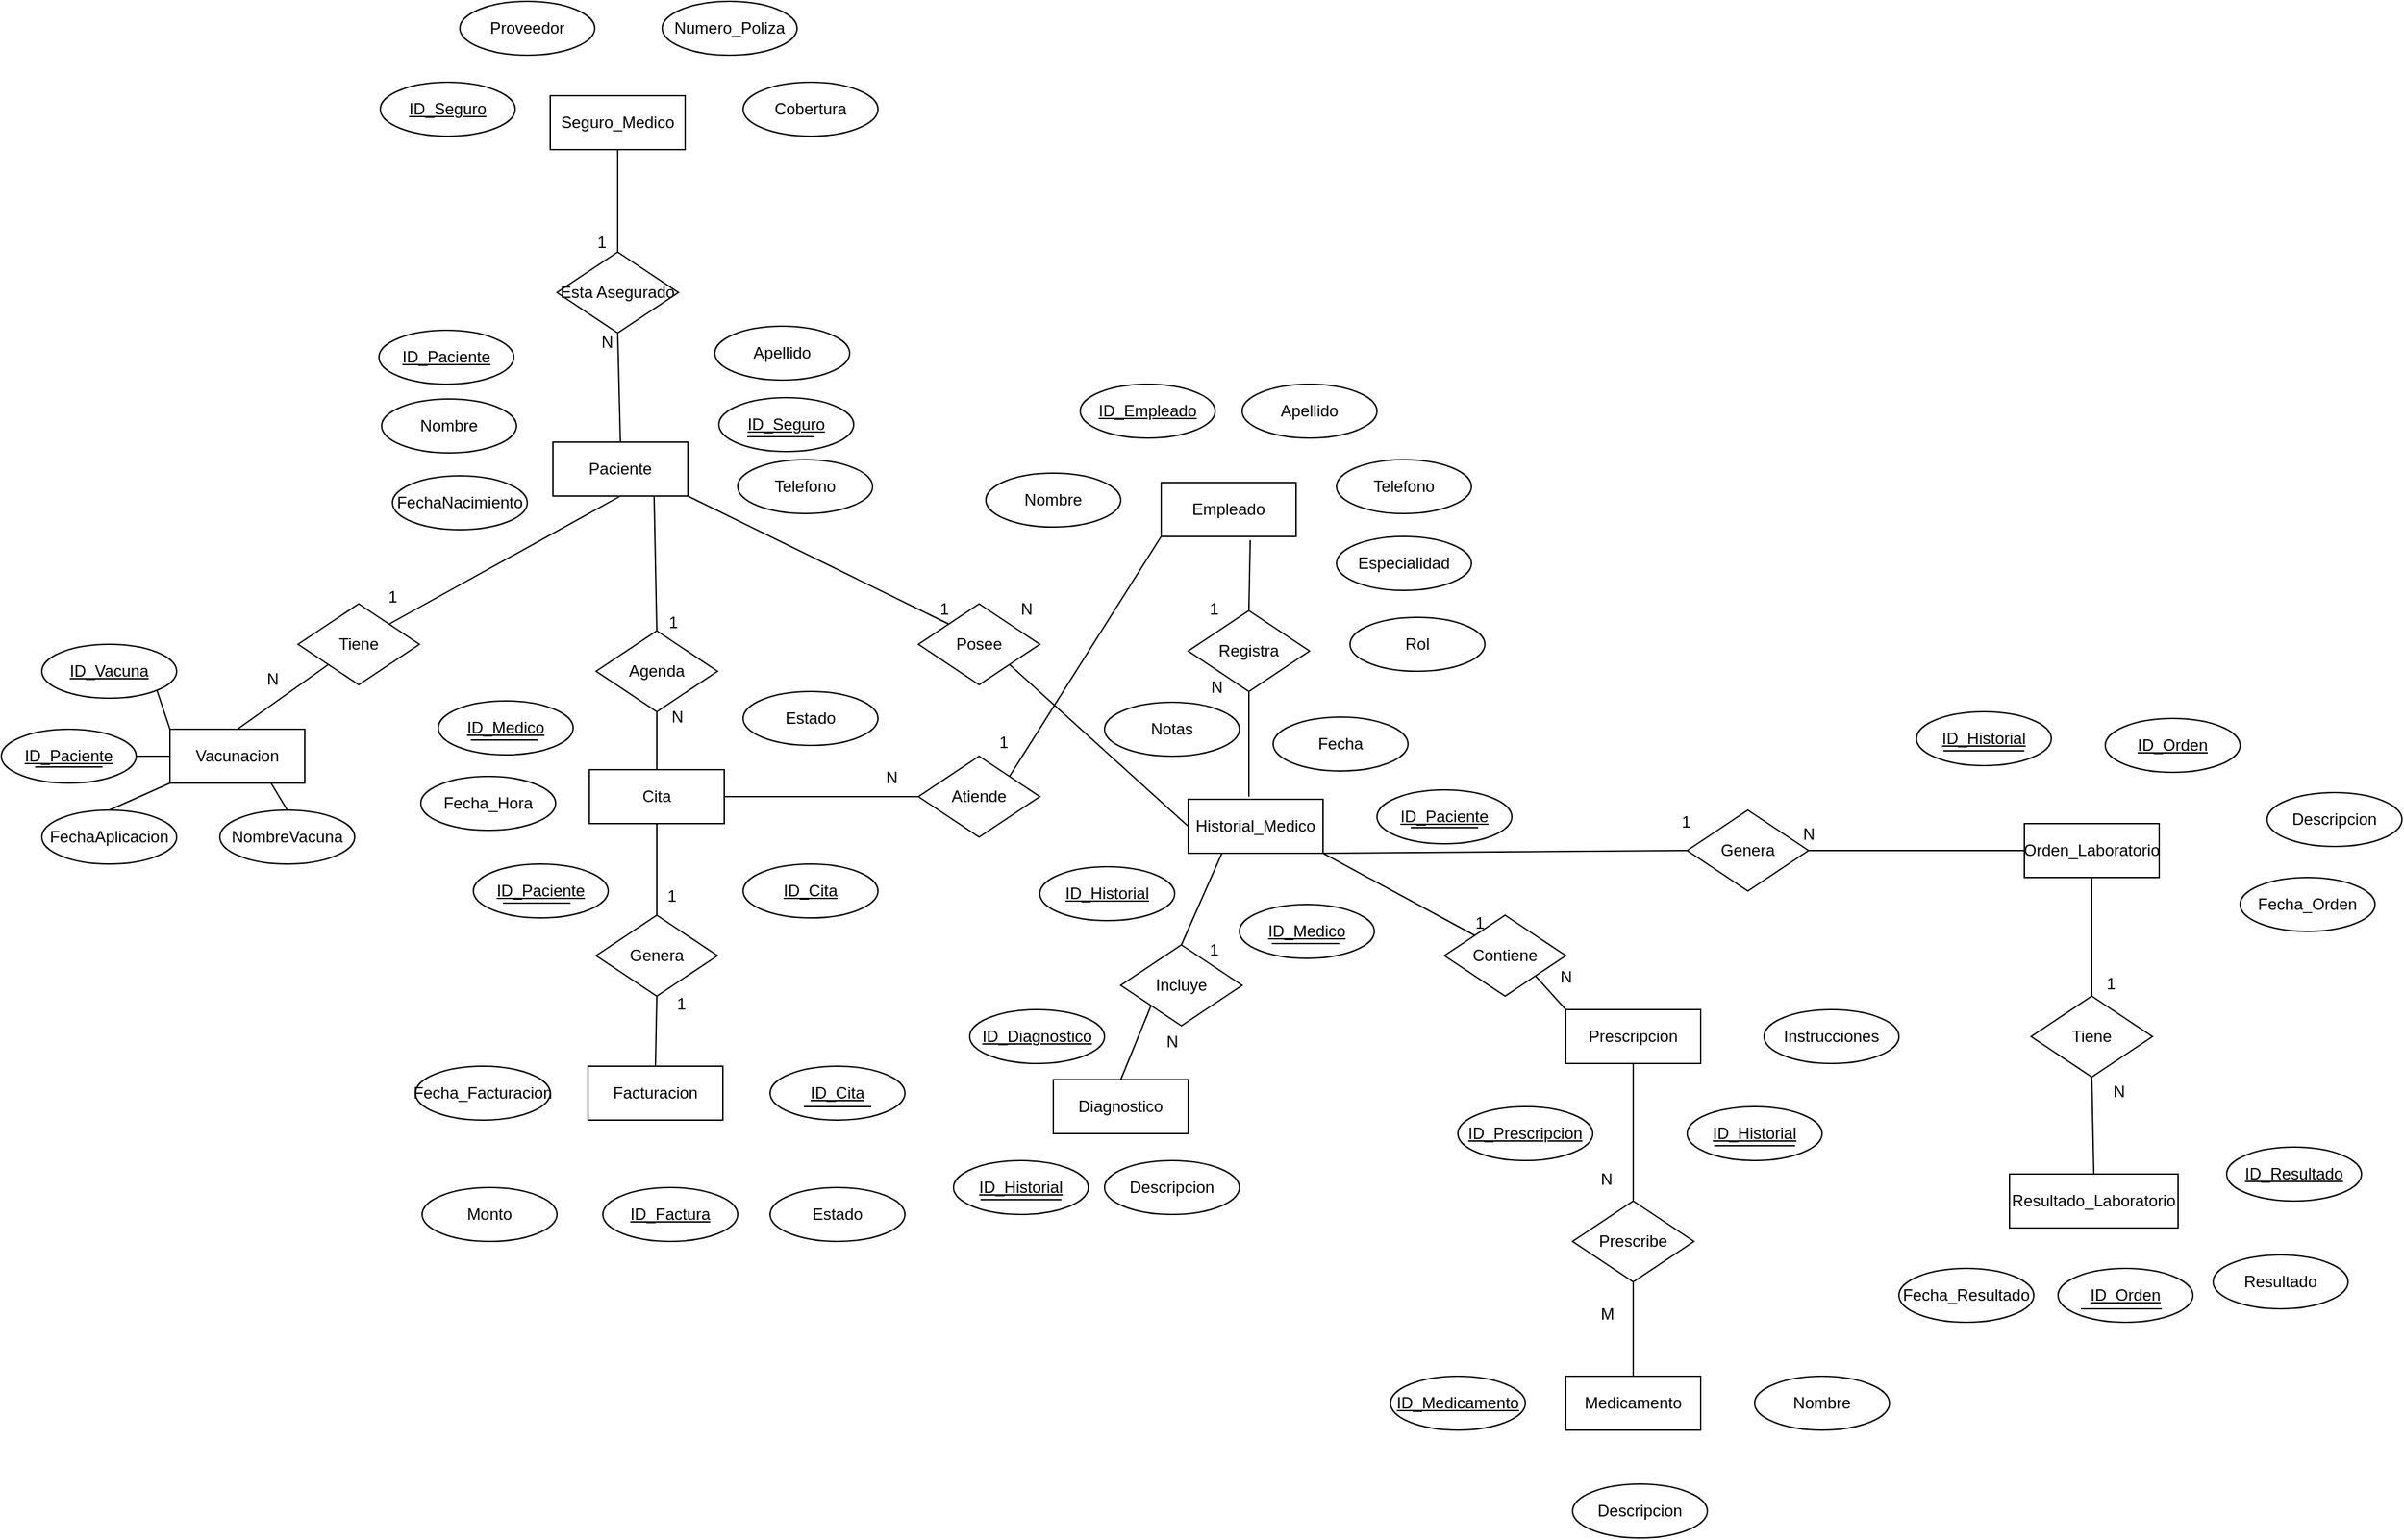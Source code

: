 <mxfile version="26.0.16">
  <diagram name="Page-1" id="Qb8e3pl5RaUtBhnUwZ13">
    <mxGraphModel dx="1725" dy="1564" grid="1" gridSize="10" guides="1" tooltips="1" connect="1" arrows="1" fold="1" page="1" pageScale="1" pageWidth="850" pageHeight="1100" math="0" shadow="0">
      <root>
        <mxCell id="0" />
        <mxCell id="1" parent="0" />
        <mxCell id="stkBc33TZ4ZUdulqgKSo-1" value="Paciente" style="whiteSpace=wrap;html=1;align=center;" vertex="1" parent="1">
          <mxGeometry x="119" y="-263" width="100" height="40" as="geometry" />
        </mxCell>
        <mxCell id="stkBc33TZ4ZUdulqgKSo-2" value="ID_Paciente" style="ellipse;whiteSpace=wrap;html=1;align=center;fontStyle=4;" vertex="1" parent="1">
          <mxGeometry x="-10" y="-346" width="100" height="40" as="geometry" />
        </mxCell>
        <mxCell id="stkBc33TZ4ZUdulqgKSo-3" value="Nombre" style="ellipse;whiteSpace=wrap;html=1;align=center;" vertex="1" parent="1">
          <mxGeometry x="-8" y="-295" width="100" height="40" as="geometry" />
        </mxCell>
        <mxCell id="stkBc33TZ4ZUdulqgKSo-4" value="Apellido" style="ellipse;whiteSpace=wrap;html=1;align=center;" vertex="1" parent="1">
          <mxGeometry x="239" y="-349" width="100" height="40" as="geometry" />
        </mxCell>
        <mxCell id="stkBc33TZ4ZUdulqgKSo-5" value="FechaNacimiento" style="ellipse;whiteSpace=wrap;html=1;align=center;" vertex="1" parent="1">
          <mxGeometry y="-238" width="100" height="40" as="geometry" />
        </mxCell>
        <mxCell id="stkBc33TZ4ZUdulqgKSo-8" value="Telefono" style="ellipse;whiteSpace=wrap;html=1;align=center;" vertex="1" parent="1">
          <mxGeometry x="256" y="-250" width="100" height="40" as="geometry" />
        </mxCell>
        <mxCell id="stkBc33TZ4ZUdulqgKSo-11" value="ID_Seguro" style="ellipse;whiteSpace=wrap;html=1;align=center;fontStyle=4;" vertex="1" parent="1">
          <mxGeometry x="242" y="-296" width="100" height="40" as="geometry" />
        </mxCell>
        <mxCell id="stkBc33TZ4ZUdulqgKSo-14" value="" style="endArrow=none;html=1;rounded=0;" edge="1" parent="1">
          <mxGeometry relative="1" as="geometry">
            <mxPoint x="263" y="-267" as="sourcePoint" />
            <mxPoint x="313" y="-267" as="targetPoint" />
          </mxGeometry>
        </mxCell>
        <mxCell id="stkBc33TZ4ZUdulqgKSo-15" value="Vacunacion" style="whiteSpace=wrap;html=1;align=center;" vertex="1" parent="1">
          <mxGeometry x="-165" y="-50" width="100" height="40" as="geometry" />
        </mxCell>
        <mxCell id="stkBc33TZ4ZUdulqgKSo-16" value="ID_Paciente" style="ellipse;whiteSpace=wrap;html=1;align=center;fontStyle=4;" vertex="1" parent="1">
          <mxGeometry x="-290" y="-50" width="100" height="40" as="geometry" />
        </mxCell>
        <mxCell id="stkBc33TZ4ZUdulqgKSo-17" value="ID_Vacuna" style="ellipse;whiteSpace=wrap;html=1;align=center;fontStyle=4;" vertex="1" parent="1">
          <mxGeometry x="-260" y="-113" width="100" height="40" as="geometry" />
        </mxCell>
        <mxCell id="stkBc33TZ4ZUdulqgKSo-19" value="NombreVacuna" style="ellipse;whiteSpace=wrap;html=1;align=center;" vertex="1" parent="1">
          <mxGeometry x="-128" y="10" width="100" height="40" as="geometry" />
        </mxCell>
        <mxCell id="stkBc33TZ4ZUdulqgKSo-20" value="FechaAplicacion" style="ellipse;whiteSpace=wrap;html=1;align=center;" vertex="1" parent="1">
          <mxGeometry x="-260" y="10" width="100" height="40" as="geometry" />
        </mxCell>
        <mxCell id="stkBc33TZ4ZUdulqgKSo-21" value="Tiene" style="shape=rhombus;perimeter=rhombusPerimeter;whiteSpace=wrap;html=1;align=center;" vertex="1" parent="1">
          <mxGeometry x="-70" y="-143" width="90" height="60" as="geometry" />
        </mxCell>
        <mxCell id="stkBc33TZ4ZUdulqgKSo-22" value="" style="endArrow=none;html=1;rounded=0;exitX=0;exitY=1;exitDx=0;exitDy=0;entryX=0.5;entryY=0;entryDx=0;entryDy=0;" edge="1" parent="1" source="stkBc33TZ4ZUdulqgKSo-21" target="stkBc33TZ4ZUdulqgKSo-15">
          <mxGeometry relative="1" as="geometry">
            <mxPoint x="-78.41" y="-80.98" as="sourcePoint" />
            <mxPoint x="180" y="-100" as="targetPoint" />
          </mxGeometry>
        </mxCell>
        <mxCell id="stkBc33TZ4ZUdulqgKSo-23" value="" style="endArrow=none;html=1;rounded=0;exitX=1;exitY=0;exitDx=0;exitDy=0;entryX=0.5;entryY=1;entryDx=0;entryDy=0;" edge="1" parent="1" source="stkBc33TZ4ZUdulqgKSo-21" target="stkBc33TZ4ZUdulqgKSo-1">
          <mxGeometry relative="1" as="geometry">
            <mxPoint x="-37" y="-88" as="sourcePoint" />
            <mxPoint x="-65" y="-50" as="targetPoint" />
          </mxGeometry>
        </mxCell>
        <mxCell id="stkBc33TZ4ZUdulqgKSo-24" value="1" style="text;strokeColor=none;fillColor=none;spacingLeft=4;spacingRight=4;overflow=hidden;rotatable=0;points=[[0,0.5],[1,0.5]];portConstraint=eastwest;fontSize=12;whiteSpace=wrap;html=1;" vertex="1" parent="1">
          <mxGeometry x="-9" y="-162" width="40" height="30" as="geometry" />
        </mxCell>
        <mxCell id="stkBc33TZ4ZUdulqgKSo-25" value="N" style="text;strokeColor=none;fillColor=none;spacingLeft=4;spacingRight=4;overflow=hidden;rotatable=0;points=[[0,0.5],[1,0.5]];portConstraint=eastwest;fontSize=12;whiteSpace=wrap;html=1;" vertex="1" parent="1">
          <mxGeometry x="149" y="-351" width="40" height="30" as="geometry" />
        </mxCell>
        <mxCell id="stkBc33TZ4ZUdulqgKSo-27" value="Seguro_Medico" style="whiteSpace=wrap;html=1;align=center;" vertex="1" parent="1">
          <mxGeometry x="117" y="-520" width="100" height="40" as="geometry" />
        </mxCell>
        <mxCell id="stkBc33TZ4ZUdulqgKSo-28" value="ID_Seguro" style="ellipse;whiteSpace=wrap;html=1;align=center;fontStyle=4;" vertex="1" parent="1">
          <mxGeometry x="-9" y="-530" width="100" height="40" as="geometry" />
        </mxCell>
        <mxCell id="stkBc33TZ4ZUdulqgKSo-30" value="Proveedor" style="ellipse;whiteSpace=wrap;html=1;align=center;" vertex="1" parent="1">
          <mxGeometry x="50" y="-590" width="100" height="40" as="geometry" />
        </mxCell>
        <mxCell id="stkBc33TZ4ZUdulqgKSo-31" value="Numero_Poliza" style="ellipse;whiteSpace=wrap;html=1;align=center;" vertex="1" parent="1">
          <mxGeometry x="200" y="-590" width="100" height="40" as="geometry" />
        </mxCell>
        <mxCell id="stkBc33TZ4ZUdulqgKSo-33" value="Cobertura" style="ellipse;whiteSpace=wrap;html=1;align=center;" vertex="1" parent="1">
          <mxGeometry x="260" y="-530" width="100" height="40" as="geometry" />
        </mxCell>
        <mxCell id="stkBc33TZ4ZUdulqgKSo-34" value="Esta Asegurado" style="shape=rhombus;perimeter=rhombusPerimeter;whiteSpace=wrap;html=1;align=center;" vertex="1" parent="1">
          <mxGeometry x="122" y="-404" width="90" height="60" as="geometry" />
        </mxCell>
        <mxCell id="stkBc33TZ4ZUdulqgKSo-35" value="" style="endArrow=none;html=1;rounded=0;exitX=0.5;exitY=1;exitDx=0;exitDy=0;entryX=0.5;entryY=0;entryDx=0;entryDy=0;" edge="1" parent="1" source="stkBc33TZ4ZUdulqgKSo-34" target="stkBc33TZ4ZUdulqgKSo-1">
          <mxGeometry relative="1" as="geometry">
            <mxPoint x="8" y="-118" as="sourcePoint" />
            <mxPoint x="179" y="-213" as="targetPoint" />
          </mxGeometry>
        </mxCell>
        <mxCell id="stkBc33TZ4ZUdulqgKSo-36" value="" style="endArrow=none;html=1;rounded=0;exitX=0.5;exitY=0;exitDx=0;exitDy=0;entryX=0.5;entryY=1;entryDx=0;entryDy=0;" edge="1" parent="1" source="stkBc33TZ4ZUdulqgKSo-34" target="stkBc33TZ4ZUdulqgKSo-27">
          <mxGeometry relative="1" as="geometry">
            <mxPoint x="177" y="-334" as="sourcePoint" />
            <mxPoint x="179" y="-253" as="targetPoint" />
          </mxGeometry>
        </mxCell>
        <mxCell id="stkBc33TZ4ZUdulqgKSo-37" value="N" style="text;strokeColor=none;fillColor=none;spacingLeft=4;spacingRight=4;overflow=hidden;rotatable=0;points=[[0,0.5],[1,0.5]];portConstraint=eastwest;fontSize=12;whiteSpace=wrap;html=1;" vertex="1" parent="1">
          <mxGeometry x="-99" y="-101" width="40" height="30" as="geometry" />
        </mxCell>
        <mxCell id="stkBc33TZ4ZUdulqgKSo-38" value="1" style="text;strokeColor=none;fillColor=none;spacingLeft=4;spacingRight=4;overflow=hidden;rotatable=0;points=[[0,0.5],[1,0.5]];portConstraint=eastwest;fontSize=12;whiteSpace=wrap;html=1;" vertex="1" parent="1">
          <mxGeometry x="146" y="-425" width="40" height="30" as="geometry" />
        </mxCell>
        <mxCell id="stkBc33TZ4ZUdulqgKSo-39" value="Cita" style="whiteSpace=wrap;html=1;align=center;" vertex="1" parent="1">
          <mxGeometry x="146" y="-20" width="100" height="40" as="geometry" />
        </mxCell>
        <mxCell id="stkBc33TZ4ZUdulqgKSo-40" value="ID_Paciente" style="ellipse;whiteSpace=wrap;html=1;align=center;fontStyle=4;" vertex="1" parent="1">
          <mxGeometry x="60" y="50" width="100" height="40" as="geometry" />
        </mxCell>
        <mxCell id="stkBc33TZ4ZUdulqgKSo-41" value="ID_Cita" style="ellipse;whiteSpace=wrap;html=1;align=center;fontStyle=4;" vertex="1" parent="1">
          <mxGeometry x="280" y="200" width="100" height="40" as="geometry" />
        </mxCell>
        <mxCell id="stkBc33TZ4ZUdulqgKSo-42" value="ID_Medico" style="ellipse;whiteSpace=wrap;html=1;align=center;fontStyle=4;" vertex="1" parent="1">
          <mxGeometry x="34" y="-71" width="100" height="40" as="geometry" />
        </mxCell>
        <mxCell id="stkBc33TZ4ZUdulqgKSo-43" value="Fecha_Hora" style="ellipse;whiteSpace=wrap;html=1;align=center;" vertex="1" parent="1">
          <mxGeometry x="21" y="-15" width="100" height="40" as="geometry" />
        </mxCell>
        <mxCell id="stkBc33TZ4ZUdulqgKSo-44" value="Estado" style="ellipse;whiteSpace=wrap;html=1;align=center;" vertex="1" parent="1">
          <mxGeometry x="260" y="-78" width="100" height="40" as="geometry" />
        </mxCell>
        <mxCell id="stkBc33TZ4ZUdulqgKSo-45" value="Agenda" style="shape=rhombus;perimeter=rhombusPerimeter;whiteSpace=wrap;html=1;align=center;" vertex="1" parent="1">
          <mxGeometry x="151" y="-123" width="90" height="60" as="geometry" />
        </mxCell>
        <mxCell id="stkBc33TZ4ZUdulqgKSo-46" value="" style="endArrow=none;html=1;rounded=0;exitX=0.75;exitY=1;exitDx=0;exitDy=0;entryX=0.5;entryY=0;entryDx=0;entryDy=0;" edge="1" parent="1" source="stkBc33TZ4ZUdulqgKSo-1" target="stkBc33TZ4ZUdulqgKSo-45">
          <mxGeometry relative="1" as="geometry">
            <mxPoint x="440" y="-123" as="sourcePoint" />
            <mxPoint x="442" y="-42" as="targetPoint" />
          </mxGeometry>
        </mxCell>
        <mxCell id="stkBc33TZ4ZUdulqgKSo-47" value="" style="endArrow=none;html=1;rounded=0;exitX=0.5;exitY=1;exitDx=0;exitDy=0;entryX=0.5;entryY=0;entryDx=0;entryDy=0;" edge="1" parent="1" source="stkBc33TZ4ZUdulqgKSo-45" target="stkBc33TZ4ZUdulqgKSo-39">
          <mxGeometry relative="1" as="geometry">
            <mxPoint x="204" y="-213" as="sourcePoint" />
            <mxPoint x="206" y="-113" as="targetPoint" />
          </mxGeometry>
        </mxCell>
        <mxCell id="stkBc33TZ4ZUdulqgKSo-48" value="1" style="text;strokeColor=none;fillColor=none;spacingLeft=4;spacingRight=4;overflow=hidden;rotatable=0;points=[[0,0.5],[1,0.5]];portConstraint=eastwest;fontSize=12;whiteSpace=wrap;html=1;" vertex="1" parent="1">
          <mxGeometry x="199" y="-143" width="40" height="30" as="geometry" />
        </mxCell>
        <mxCell id="stkBc33TZ4ZUdulqgKSo-49" value="N" style="text;strokeColor=none;fillColor=none;spacingLeft=4;spacingRight=4;overflow=hidden;rotatable=0;points=[[0,0.5],[1,0.5]];portConstraint=eastwest;fontSize=12;whiteSpace=wrap;html=1;" vertex="1" parent="1">
          <mxGeometry x="201" y="-73" width="40" height="30" as="geometry" />
        </mxCell>
        <mxCell id="stkBc33TZ4ZUdulqgKSo-50" value="" style="endArrow=none;html=1;rounded=0;" edge="1" parent="1">
          <mxGeometry relative="1" as="geometry">
            <mxPoint x="-265" y="-22" as="sourcePoint" />
            <mxPoint x="-215" y="-22" as="targetPoint" />
          </mxGeometry>
        </mxCell>
        <mxCell id="stkBc33TZ4ZUdulqgKSo-51" value="" style="endArrow=none;html=1;rounded=0;" edge="1" parent="1">
          <mxGeometry relative="1" as="geometry">
            <mxPoint x="58" y="-42" as="sourcePoint" />
            <mxPoint x="108" y="-42" as="targetPoint" />
          </mxGeometry>
        </mxCell>
        <mxCell id="stkBc33TZ4ZUdulqgKSo-52" value="" style="endArrow=none;html=1;rounded=0;" edge="1" parent="1">
          <mxGeometry relative="1" as="geometry">
            <mxPoint x="82" y="79" as="sourcePoint" />
            <mxPoint x="132" y="79" as="targetPoint" />
          </mxGeometry>
        </mxCell>
        <mxCell id="stkBc33TZ4ZUdulqgKSo-53" value="Facturacion" style="whiteSpace=wrap;html=1;align=center;" vertex="1" parent="1">
          <mxGeometry x="145" y="200" width="100" height="40" as="geometry" />
        </mxCell>
        <mxCell id="stkBc33TZ4ZUdulqgKSo-54" value="ID_Factura" style="ellipse;whiteSpace=wrap;html=1;align=center;fontStyle=4;" vertex="1" parent="1">
          <mxGeometry x="156" y="290" width="100" height="40" as="geometry" />
        </mxCell>
        <mxCell id="stkBc33TZ4ZUdulqgKSo-55" value="Monto" style="ellipse;whiteSpace=wrap;html=1;align=center;" vertex="1" parent="1">
          <mxGeometry x="22" y="290" width="100" height="40" as="geometry" />
        </mxCell>
        <mxCell id="stkBc33TZ4ZUdulqgKSo-56" value="Estado" style="ellipse;whiteSpace=wrap;html=1;align=center;" vertex="1" parent="1">
          <mxGeometry x="280" y="290" width="100" height="40" as="geometry" />
        </mxCell>
        <mxCell id="stkBc33TZ4ZUdulqgKSo-57" value="Fecha_Facturacion" style="ellipse;whiteSpace=wrap;html=1;align=center;" vertex="1" parent="1">
          <mxGeometry x="17" y="200" width="100" height="40" as="geometry" />
        </mxCell>
        <mxCell id="stkBc33TZ4ZUdulqgKSo-58" value="ID_Cita" style="ellipse;whiteSpace=wrap;html=1;align=center;fontStyle=4;" vertex="1" parent="1">
          <mxGeometry x="260" y="50" width="100" height="40" as="geometry" />
        </mxCell>
        <mxCell id="stkBc33TZ4ZUdulqgKSo-59" value="" style="endArrow=none;html=1;rounded=0;" edge="1" parent="1">
          <mxGeometry relative="1" as="geometry">
            <mxPoint x="305" y="230" as="sourcePoint" />
            <mxPoint x="355" y="230" as="targetPoint" />
          </mxGeometry>
        </mxCell>
        <mxCell id="stkBc33TZ4ZUdulqgKSo-60" value="Genera" style="shape=rhombus;perimeter=rhombusPerimeter;whiteSpace=wrap;html=1;align=center;" vertex="1" parent="1">
          <mxGeometry x="151" y="88" width="90" height="60" as="geometry" />
        </mxCell>
        <mxCell id="stkBc33TZ4ZUdulqgKSo-61" value="" style="endArrow=none;html=1;rounded=0;exitX=0.5;exitY=1;exitDx=0;exitDy=0;entryX=0.5;entryY=0;entryDx=0;entryDy=0;" edge="1" parent="1" source="stkBc33TZ4ZUdulqgKSo-39" target="stkBc33TZ4ZUdulqgKSo-60">
          <mxGeometry relative="1" as="geometry">
            <mxPoint x="200" y="40" as="sourcePoint" />
            <mxPoint x="200" y="83" as="targetPoint" />
          </mxGeometry>
        </mxCell>
        <mxCell id="stkBc33TZ4ZUdulqgKSo-63" value="" style="endArrow=none;html=1;rounded=0;entryX=0.5;entryY=0;entryDx=0;entryDy=0;exitX=0.5;exitY=1;exitDx=0;exitDy=0;" edge="1" parent="1" source="stkBc33TZ4ZUdulqgKSo-60" target="stkBc33TZ4ZUdulqgKSo-53">
          <mxGeometry relative="1" as="geometry">
            <mxPoint x="292" y="120" as="sourcePoint" />
            <mxPoint x="291.5" y="188" as="targetPoint" />
          </mxGeometry>
        </mxCell>
        <mxCell id="stkBc33TZ4ZUdulqgKSo-64" value="1" style="text;strokeColor=none;fillColor=none;spacingLeft=4;spacingRight=4;overflow=hidden;rotatable=0;points=[[0,0.5],[1,0.5]];portConstraint=eastwest;fontSize=12;whiteSpace=wrap;html=1;" vertex="1" parent="1">
          <mxGeometry x="198" y="60" width="40" height="30" as="geometry" />
        </mxCell>
        <mxCell id="stkBc33TZ4ZUdulqgKSo-66" value="1" style="text;strokeColor=none;fillColor=none;spacingLeft=4;spacingRight=4;overflow=hidden;rotatable=0;points=[[0,0.5],[1,0.5]];portConstraint=eastwest;fontSize=12;whiteSpace=wrap;html=1;" vertex="1" parent="1">
          <mxGeometry x="205" y="140" width="40" height="30" as="geometry" />
        </mxCell>
        <mxCell id="stkBc33TZ4ZUdulqgKSo-68" value="Empleado" style="whiteSpace=wrap;html=1;align=center;" vertex="1" parent="1">
          <mxGeometry x="570" y="-233" width="100" height="40" as="geometry" />
        </mxCell>
        <mxCell id="stkBc33TZ4ZUdulqgKSo-69" value="ID_Empleado" style="ellipse;whiteSpace=wrap;html=1;align=center;fontStyle=4;" vertex="1" parent="1">
          <mxGeometry x="510" y="-306" width="100" height="40" as="geometry" />
        </mxCell>
        <mxCell id="stkBc33TZ4ZUdulqgKSo-70" value="Nombre" style="ellipse;whiteSpace=wrap;html=1;align=center;" vertex="1" parent="1">
          <mxGeometry x="440" y="-240" width="100" height="40" as="geometry" />
        </mxCell>
        <mxCell id="stkBc33TZ4ZUdulqgKSo-71" value="Apellido" style="ellipse;whiteSpace=wrap;html=1;align=center;" vertex="1" parent="1">
          <mxGeometry x="630" y="-306" width="100" height="40" as="geometry" />
        </mxCell>
        <mxCell id="stkBc33TZ4ZUdulqgKSo-72" value="Rol" style="ellipse;whiteSpace=wrap;html=1;align=center;" vertex="1" parent="1">
          <mxGeometry x="710" y="-133" width="100" height="40" as="geometry" />
        </mxCell>
        <mxCell id="stkBc33TZ4ZUdulqgKSo-73" value="Telefono" style="ellipse;whiteSpace=wrap;html=1;align=center;" vertex="1" parent="1">
          <mxGeometry x="700" y="-250" width="100" height="40" as="geometry" />
        </mxCell>
        <mxCell id="stkBc33TZ4ZUdulqgKSo-74" value="Especialidad" style="ellipse;whiteSpace=wrap;html=1;align=center;" vertex="1" parent="1">
          <mxGeometry x="700" y="-193" width="100" height="40" as="geometry" />
        </mxCell>
        <mxCell id="stkBc33TZ4ZUdulqgKSo-75" value="Atiende" style="shape=rhombus;perimeter=rhombusPerimeter;whiteSpace=wrap;html=1;align=center;" vertex="1" parent="1">
          <mxGeometry x="390" y="-30" width="90" height="60" as="geometry" />
        </mxCell>
        <mxCell id="stkBc33TZ4ZUdulqgKSo-76" value="" style="endArrow=none;html=1;rounded=0;exitX=1;exitY=0.5;exitDx=0;exitDy=0;entryX=0;entryY=0.5;entryDx=0;entryDy=0;" edge="1" parent="1" source="stkBc33TZ4ZUdulqgKSo-39" target="stkBc33TZ4ZUdulqgKSo-75">
          <mxGeometry relative="1" as="geometry">
            <mxPoint x="434" y="-123" as="sourcePoint" />
            <mxPoint x="436" y="-23" as="targetPoint" />
          </mxGeometry>
        </mxCell>
        <mxCell id="stkBc33TZ4ZUdulqgKSo-77" value="" style="endArrow=none;html=1;rounded=0;exitX=0;exitY=1;exitDx=0;exitDy=0;entryX=1;entryY=0;entryDx=0;entryDy=0;" edge="1" parent="1" source="stkBc33TZ4ZUdulqgKSo-68" target="stkBc33TZ4ZUdulqgKSo-75">
          <mxGeometry relative="1" as="geometry">
            <mxPoint x="538" y="-113" as="sourcePoint" />
            <mxPoint x="540" y="-13" as="targetPoint" />
          </mxGeometry>
        </mxCell>
        <mxCell id="stkBc33TZ4ZUdulqgKSo-78" value="1" style="text;strokeColor=none;fillColor=none;spacingLeft=4;spacingRight=4;overflow=hidden;rotatable=0;points=[[0,0.5],[1,0.5]];portConstraint=eastwest;fontSize=12;whiteSpace=wrap;html=1;" vertex="1" parent="1">
          <mxGeometry x="444" y="-54" width="40" height="30" as="geometry" />
        </mxCell>
        <mxCell id="stkBc33TZ4ZUdulqgKSo-79" value="N" style="text;strokeColor=none;fillColor=none;spacingLeft=4;spacingRight=4;overflow=hidden;rotatable=0;points=[[0,0.5],[1,0.5]];portConstraint=eastwest;fontSize=12;whiteSpace=wrap;html=1;" vertex="1" parent="1">
          <mxGeometry x="360" y="-28" width="40" height="30" as="geometry" />
        </mxCell>
        <mxCell id="stkBc33TZ4ZUdulqgKSo-81" value="Historial_Medico" style="whiteSpace=wrap;html=1;align=center;" vertex="1" parent="1">
          <mxGeometry x="590" y="2" width="100" height="40" as="geometry" />
        </mxCell>
        <mxCell id="stkBc33TZ4ZUdulqgKSo-82" value="ID_Historial" style="ellipse;whiteSpace=wrap;html=1;align=center;fontStyle=4;" vertex="1" parent="1">
          <mxGeometry x="416" y="270" width="100" height="40" as="geometry" />
        </mxCell>
        <mxCell id="stkBc33TZ4ZUdulqgKSo-83" value="ID_Paciente" style="ellipse;whiteSpace=wrap;html=1;align=center;fontStyle=4;" vertex="1" parent="1">
          <mxGeometry x="730" y="-5" width="100" height="40" as="geometry" />
        </mxCell>
        <mxCell id="stkBc33TZ4ZUdulqgKSo-85" value="ID_Medico" style="ellipse;whiteSpace=wrap;html=1;align=center;fontStyle=4;" vertex="1" parent="1">
          <mxGeometry x="628" y="80" width="100" height="40" as="geometry" />
        </mxCell>
        <mxCell id="stkBc33TZ4ZUdulqgKSo-86" value="Fecha" style="ellipse;whiteSpace=wrap;html=1;align=center;" vertex="1" parent="1">
          <mxGeometry x="653" y="-59" width="100" height="40" as="geometry" />
        </mxCell>
        <mxCell id="stkBc33TZ4ZUdulqgKSo-87" value="Notas" style="ellipse;whiteSpace=wrap;html=1;align=center;" vertex="1" parent="1">
          <mxGeometry x="528" y="-70" width="100" height="40" as="geometry" />
        </mxCell>
        <mxCell id="stkBc33TZ4ZUdulqgKSo-88" value="Posee" style="shape=rhombus;perimeter=rhombusPerimeter;whiteSpace=wrap;html=1;align=center;" vertex="1" parent="1">
          <mxGeometry x="390" y="-143" width="90" height="60" as="geometry" />
        </mxCell>
        <mxCell id="stkBc33TZ4ZUdulqgKSo-89" value="" style="endArrow=none;html=1;rounded=0;exitX=0;exitY=0.5;exitDx=0;exitDy=0;entryX=1;entryY=1;entryDx=0;entryDy=0;" edge="1" parent="1" source="stkBc33TZ4ZUdulqgKSo-81" target="stkBc33TZ4ZUdulqgKSo-88">
          <mxGeometry relative="1" as="geometry">
            <mxPoint x="580" y="-183" as="sourcePoint" />
            <mxPoint x="468" y="-5" as="targetPoint" />
          </mxGeometry>
        </mxCell>
        <mxCell id="stkBc33TZ4ZUdulqgKSo-90" value="" style="endArrow=none;html=1;rounded=0;exitX=0;exitY=0;exitDx=0;exitDy=0;entryX=1;entryY=1;entryDx=0;entryDy=0;" edge="1" parent="1" source="stkBc33TZ4ZUdulqgKSo-88" target="stkBc33TZ4ZUdulqgKSo-1">
          <mxGeometry relative="1" as="geometry">
            <mxPoint x="600" y="32" as="sourcePoint" />
            <mxPoint x="468" y="-88" as="targetPoint" />
          </mxGeometry>
        </mxCell>
        <mxCell id="stkBc33TZ4ZUdulqgKSo-91" value="1" style="text;strokeColor=none;fillColor=none;spacingLeft=4;spacingRight=4;overflow=hidden;rotatable=0;points=[[0,0.5],[1,0.5]];portConstraint=eastwest;fontSize=12;whiteSpace=wrap;html=1;" vertex="1" parent="1">
          <mxGeometry x="600" y="-153" width="40" height="30" as="geometry" />
        </mxCell>
        <mxCell id="stkBc33TZ4ZUdulqgKSo-92" value="N" style="text;strokeColor=none;fillColor=none;spacingLeft=4;spacingRight=4;overflow=hidden;rotatable=0;points=[[0,0.5],[1,0.5]];portConstraint=eastwest;fontSize=12;whiteSpace=wrap;html=1;" vertex="1" parent="1">
          <mxGeometry x="460" y="-153" width="40" height="30" as="geometry" />
        </mxCell>
        <mxCell id="stkBc33TZ4ZUdulqgKSo-93" value="Registra" style="shape=rhombus;perimeter=rhombusPerimeter;whiteSpace=wrap;html=1;align=center;" vertex="1" parent="1">
          <mxGeometry x="590" y="-138" width="90" height="60" as="geometry" />
        </mxCell>
        <mxCell id="stkBc33TZ4ZUdulqgKSo-94" value="" style="endArrow=none;html=1;rounded=0;exitX=0.66;exitY=1.07;exitDx=0;exitDy=0;entryX=0.5;entryY=0;entryDx=0;entryDy=0;exitPerimeter=0;" edge="1" parent="1" source="stkBc33TZ4ZUdulqgKSo-68" target="stkBc33TZ4ZUdulqgKSo-93">
          <mxGeometry relative="1" as="geometry">
            <mxPoint x="580" y="-183" as="sourcePoint" />
            <mxPoint x="468" y="-5" as="targetPoint" />
          </mxGeometry>
        </mxCell>
        <mxCell id="stkBc33TZ4ZUdulqgKSo-95" value="" style="endArrow=none;html=1;rounded=0;exitX=0.5;exitY=1;exitDx=0;exitDy=0;" edge="1" parent="1" source="stkBc33TZ4ZUdulqgKSo-93">
          <mxGeometry relative="1" as="geometry">
            <mxPoint x="590" y="-173" as="sourcePoint" />
            <mxPoint x="635" as="targetPoint" />
          </mxGeometry>
        </mxCell>
        <mxCell id="stkBc33TZ4ZUdulqgKSo-96" value="1" style="text;strokeColor=none;fillColor=none;spacingLeft=4;spacingRight=4;overflow=hidden;rotatable=0;points=[[0,0.5],[1,0.5]];portConstraint=eastwest;fontSize=12;whiteSpace=wrap;html=1;" vertex="1" parent="1">
          <mxGeometry x="400" y="-153" width="40" height="30" as="geometry" />
        </mxCell>
        <mxCell id="stkBc33TZ4ZUdulqgKSo-97" value="N" style="text;strokeColor=none;fillColor=none;spacingLeft=4;spacingRight=4;overflow=hidden;rotatable=0;points=[[0,0.5],[1,0.5]];portConstraint=eastwest;fontSize=12;whiteSpace=wrap;html=1;" vertex="1" parent="1">
          <mxGeometry x="601" y="-95" width="40" height="30" as="geometry" />
        </mxCell>
        <mxCell id="stkBc33TZ4ZUdulqgKSo-98" value="" style="endArrow=none;html=1;rounded=0;" edge="1" parent="1">
          <mxGeometry relative="1" as="geometry">
            <mxPoint x="755" y="23" as="sourcePoint" />
            <mxPoint x="805" y="23" as="targetPoint" />
          </mxGeometry>
        </mxCell>
        <mxCell id="stkBc33TZ4ZUdulqgKSo-99" value="" style="endArrow=none;html=1;rounded=0;" edge="1" parent="1">
          <mxGeometry relative="1" as="geometry">
            <mxPoint x="652" y="109" as="sourcePoint" />
            <mxPoint x="702" y="109" as="targetPoint" />
          </mxGeometry>
        </mxCell>
        <mxCell id="stkBc33TZ4ZUdulqgKSo-100" value="Diagnostico" style="whiteSpace=wrap;html=1;align=center;" vertex="1" parent="1">
          <mxGeometry x="490" y="210" width="100" height="40" as="geometry" />
        </mxCell>
        <mxCell id="stkBc33TZ4ZUdulqgKSo-101" value="ID_Historial" style="ellipse;whiteSpace=wrap;html=1;align=center;fontStyle=4;" vertex="1" parent="1">
          <mxGeometry x="480" y="52" width="100" height="40" as="geometry" />
        </mxCell>
        <mxCell id="stkBc33TZ4ZUdulqgKSo-102" value="ID_Resultado" style="ellipse;whiteSpace=wrap;html=1;align=center;fontStyle=4;" vertex="1" parent="1">
          <mxGeometry x="1360" y="260" width="100" height="40" as="geometry" />
        </mxCell>
        <mxCell id="stkBc33TZ4ZUdulqgKSo-103" value="Descripcion" style="ellipse;whiteSpace=wrap;html=1;align=center;" vertex="1" parent="1">
          <mxGeometry x="528" y="270" width="100" height="40" as="geometry" />
        </mxCell>
        <mxCell id="stkBc33TZ4ZUdulqgKSo-112" value="" style="endArrow=none;html=1;rounded=0;" edge="1" parent="1">
          <mxGeometry relative="1" as="geometry">
            <mxPoint x="436" y="299" as="sourcePoint" />
            <mxPoint x="496" y="299" as="targetPoint" />
          </mxGeometry>
        </mxCell>
        <mxCell id="stkBc33TZ4ZUdulqgKSo-113" value="Incluye" style="shape=rhombus;perimeter=rhombusPerimeter;whiteSpace=wrap;html=1;align=center;" vertex="1" parent="1">
          <mxGeometry x="540" y="110" width="90" height="60" as="geometry" />
        </mxCell>
        <mxCell id="stkBc33TZ4ZUdulqgKSo-115" value="" style="endArrow=none;html=1;rounded=0;entryX=0.25;entryY=1;entryDx=0;entryDy=0;exitX=0.5;exitY=0;exitDx=0;exitDy=0;" edge="1" parent="1" source="stkBc33TZ4ZUdulqgKSo-113" target="stkBc33TZ4ZUdulqgKSo-81">
          <mxGeometry relative="1" as="geometry">
            <mxPoint x="590" y="110" as="sourcePoint" />
            <mxPoint x="750" y="110" as="targetPoint" />
          </mxGeometry>
        </mxCell>
        <mxCell id="stkBc33TZ4ZUdulqgKSo-117" value="" style="endArrow=none;html=1;rounded=0;entryX=0;entryY=1;entryDx=0;entryDy=0;exitX=0.5;exitY=0;exitDx=0;exitDy=0;" edge="1" parent="1" source="stkBc33TZ4ZUdulqgKSo-100" target="stkBc33TZ4ZUdulqgKSo-113">
          <mxGeometry relative="1" as="geometry">
            <mxPoint x="595" y="120" as="sourcePoint" />
            <mxPoint x="625" y="52" as="targetPoint" />
          </mxGeometry>
        </mxCell>
        <mxCell id="stkBc33TZ4ZUdulqgKSo-118" value="1" style="text;strokeColor=none;fillColor=none;spacingLeft=4;spacingRight=4;overflow=hidden;rotatable=0;points=[[0,0.5],[1,0.5]];portConstraint=eastwest;fontSize=12;whiteSpace=wrap;html=1;" vertex="1" parent="1">
          <mxGeometry x="950" y="5" width="40" height="30" as="geometry" />
        </mxCell>
        <mxCell id="stkBc33TZ4ZUdulqgKSo-119" value="N" style="text;strokeColor=none;fillColor=none;spacingLeft=4;spacingRight=4;overflow=hidden;rotatable=0;points=[[0,0.5],[1,0.5]];portConstraint=eastwest;fontSize=12;whiteSpace=wrap;html=1;" vertex="1" parent="1">
          <mxGeometry x="860" y="120" width="40" height="30" as="geometry" />
        </mxCell>
        <mxCell id="stkBc33TZ4ZUdulqgKSo-120" value="Prescripcion" style="whiteSpace=wrap;html=1;align=center;" vertex="1" parent="1">
          <mxGeometry x="870" y="158" width="100" height="40" as="geometry" />
        </mxCell>
        <mxCell id="stkBc33TZ4ZUdulqgKSo-121" value="ID_Diagnostico" style="ellipse;whiteSpace=wrap;html=1;align=center;fontStyle=4;" vertex="1" parent="1">
          <mxGeometry x="428" y="158" width="100" height="40" as="geometry" />
        </mxCell>
        <mxCell id="stkBc33TZ4ZUdulqgKSo-122" value="ID_Historial" style="ellipse;whiteSpace=wrap;html=1;align=center;fontStyle=4;" vertex="1" parent="1">
          <mxGeometry x="960" y="230" width="100" height="40" as="geometry" />
        </mxCell>
        <mxCell id="stkBc33TZ4ZUdulqgKSo-123" value="" style="endArrow=none;html=1;rounded=0;" edge="1" parent="1">
          <mxGeometry relative="1" as="geometry">
            <mxPoint x="980" y="259" as="sourcePoint" />
            <mxPoint x="1040" y="259" as="targetPoint" />
          </mxGeometry>
        </mxCell>
        <mxCell id="stkBc33TZ4ZUdulqgKSo-124" value="Instrucciones" style="ellipse;whiteSpace=wrap;html=1;align=center;" vertex="1" parent="1">
          <mxGeometry x="1017" y="158" width="100" height="40" as="geometry" />
        </mxCell>
        <mxCell id="stkBc33TZ4ZUdulqgKSo-125" value="Contiene" style="shape=rhombus;perimeter=rhombusPerimeter;whiteSpace=wrap;html=1;align=center;" vertex="1" parent="1">
          <mxGeometry x="780" y="88" width="90" height="60" as="geometry" />
        </mxCell>
        <mxCell id="stkBc33TZ4ZUdulqgKSo-126" value="" style="endArrow=none;html=1;rounded=0;entryX=1;entryY=1;entryDx=0;entryDy=0;exitX=0;exitY=0;exitDx=0;exitDy=0;" edge="1" parent="1" source="stkBc33TZ4ZUdulqgKSo-125" target="stkBc33TZ4ZUdulqgKSo-81">
          <mxGeometry relative="1" as="geometry">
            <mxPoint x="595" y="120" as="sourcePoint" />
            <mxPoint x="625" y="52" as="targetPoint" />
          </mxGeometry>
        </mxCell>
        <mxCell id="stkBc33TZ4ZUdulqgKSo-127" value="" style="endArrow=none;html=1;rounded=0;entryX=1;entryY=1;entryDx=0;entryDy=0;exitX=0;exitY=0;exitDx=0;exitDy=0;" edge="1" parent="1" source="stkBc33TZ4ZUdulqgKSo-120" target="stkBc33TZ4ZUdulqgKSo-125">
          <mxGeometry relative="1" as="geometry">
            <mxPoint x="605" y="130" as="sourcePoint" />
            <mxPoint x="635" y="62" as="targetPoint" />
          </mxGeometry>
        </mxCell>
        <mxCell id="stkBc33TZ4ZUdulqgKSo-128" value="1" style="text;strokeColor=none;fillColor=none;spacingLeft=4;spacingRight=4;overflow=hidden;rotatable=0;points=[[0,0.5],[1,0.5]];portConstraint=eastwest;fontSize=12;whiteSpace=wrap;html=1;" vertex="1" parent="1">
          <mxGeometry x="600" y="100" width="40" height="30" as="geometry" />
        </mxCell>
        <mxCell id="stkBc33TZ4ZUdulqgKSo-129" value="N" style="text;strokeColor=none;fillColor=none;spacingLeft=4;spacingRight=4;overflow=hidden;rotatable=0;points=[[0,0.5],[1,0.5]];portConstraint=eastwest;fontSize=12;whiteSpace=wrap;html=1;" vertex="1" parent="1">
          <mxGeometry x="568" y="168" width="40" height="30" as="geometry" />
        </mxCell>
        <mxCell id="stkBc33TZ4ZUdulqgKSo-130" value="Medicamento" style="whiteSpace=wrap;html=1;align=center;" vertex="1" parent="1">
          <mxGeometry x="870" y="430" width="100" height="40" as="geometry" />
        </mxCell>
        <mxCell id="stkBc33TZ4ZUdulqgKSo-131" value="Prescribe" style="shape=rhombus;perimeter=rhombusPerimeter;whiteSpace=wrap;html=1;align=center;" vertex="1" parent="1">
          <mxGeometry x="875" y="300" width="90" height="60" as="geometry" />
        </mxCell>
        <mxCell id="stkBc33TZ4ZUdulqgKSo-132" value="" style="endArrow=none;html=1;rounded=0;entryX=0.5;entryY=1;entryDx=0;entryDy=0;exitX=0.5;exitY=0;exitDx=0;exitDy=0;" edge="1" parent="1" source="stkBc33TZ4ZUdulqgKSo-131" target="stkBc33TZ4ZUdulqgKSo-120">
          <mxGeometry relative="1" as="geometry">
            <mxPoint x="1323" y="430" as="sourcePoint" />
            <mxPoint x="1210" y="369" as="targetPoint" />
          </mxGeometry>
        </mxCell>
        <mxCell id="stkBc33TZ4ZUdulqgKSo-133" value="" style="endArrow=none;html=1;rounded=0;entryX=0.5;entryY=1;entryDx=0;entryDy=0;exitX=0.5;exitY=0;exitDx=0;exitDy=0;" edge="1" parent="1" source="stkBc33TZ4ZUdulqgKSo-130" target="stkBc33TZ4ZUdulqgKSo-131">
          <mxGeometry relative="1" as="geometry">
            <mxPoint x="930" y="310" as="sourcePoint" />
            <mxPoint x="930" y="208" as="targetPoint" />
          </mxGeometry>
        </mxCell>
        <mxCell id="stkBc33TZ4ZUdulqgKSo-134" value="N" style="text;strokeColor=none;fillColor=none;spacingLeft=4;spacingRight=4;overflow=hidden;rotatable=0;points=[[0,0.5],[1,0.5]];portConstraint=eastwest;fontSize=12;whiteSpace=wrap;html=1;" vertex="1" parent="1">
          <mxGeometry x="890" y="270" width="40" height="30" as="geometry" />
        </mxCell>
        <mxCell id="stkBc33TZ4ZUdulqgKSo-135" value="M" style="text;strokeColor=none;fillColor=none;spacingLeft=4;spacingRight=4;overflow=hidden;rotatable=0;points=[[0,0.5],[1,0.5]];portConstraint=eastwest;fontSize=12;whiteSpace=wrap;html=1;" vertex="1" parent="1">
          <mxGeometry x="890" y="370" width="40" height="30" as="geometry" />
        </mxCell>
        <mxCell id="stkBc33TZ4ZUdulqgKSo-138" value="ID_Medicamento" style="ellipse;whiteSpace=wrap;html=1;align=center;fontStyle=4;" vertex="1" parent="1">
          <mxGeometry x="740" y="430" width="100" height="40" as="geometry" />
        </mxCell>
        <mxCell id="stkBc33TZ4ZUdulqgKSo-140" value="Nombre" style="ellipse;whiteSpace=wrap;html=1;align=center;" vertex="1" parent="1">
          <mxGeometry x="1010" y="430" width="100" height="40" as="geometry" />
        </mxCell>
        <mxCell id="stkBc33TZ4ZUdulqgKSo-141" value="Descripcion" style="ellipse;whiteSpace=wrap;html=1;align=center;" vertex="1" parent="1">
          <mxGeometry x="875" y="510" width="100" height="40" as="geometry" />
        </mxCell>
        <mxCell id="stkBc33TZ4ZUdulqgKSo-142" value="Orden_Laboratorio" style="whiteSpace=wrap;html=1;align=center;" vertex="1" parent="1">
          <mxGeometry x="1210" y="20" width="100" height="40" as="geometry" />
        </mxCell>
        <mxCell id="stkBc33TZ4ZUdulqgKSo-143" value="Genera" style="shape=rhombus;perimeter=rhombusPerimeter;whiteSpace=wrap;html=1;align=center;" vertex="1" parent="1">
          <mxGeometry x="960" y="10" width="90" height="60" as="geometry" />
        </mxCell>
        <mxCell id="stkBc33TZ4ZUdulqgKSo-144" value="" style="endArrow=none;html=1;rounded=0;entryX=1;entryY=1;entryDx=0;entryDy=0;exitX=0;exitY=0.5;exitDx=0;exitDy=0;" edge="1" parent="1" source="stkBc33TZ4ZUdulqgKSo-143" target="stkBc33TZ4ZUdulqgKSo-81">
          <mxGeometry relative="1" as="geometry">
            <mxPoint x="973" y="47" as="sourcePoint" />
            <mxPoint x="700" y="52" as="targetPoint" />
          </mxGeometry>
        </mxCell>
        <mxCell id="stkBc33TZ4ZUdulqgKSo-145" value="" style="endArrow=none;html=1;rounded=0;entryX=0;entryY=0.5;entryDx=0;entryDy=0;" edge="1" parent="1" target="stkBc33TZ4ZUdulqgKSo-142">
          <mxGeometry relative="1" as="geometry">
            <mxPoint x="1050" y="40" as="sourcePoint" />
            <mxPoint x="700" y="52" as="targetPoint" />
          </mxGeometry>
        </mxCell>
        <mxCell id="stkBc33TZ4ZUdulqgKSo-147" value="1" style="text;strokeColor=none;fillColor=none;spacingLeft=4;spacingRight=4;overflow=hidden;rotatable=0;points=[[0,0.5],[1,0.5]];portConstraint=eastwest;fontSize=12;whiteSpace=wrap;html=1;" vertex="1" parent="1">
          <mxGeometry x="797" y="80" width="40" height="30" as="geometry" />
        </mxCell>
        <mxCell id="stkBc33TZ4ZUdulqgKSo-148" value="N" style="text;strokeColor=none;fillColor=none;spacingLeft=4;spacingRight=4;overflow=hidden;rotatable=0;points=[[0,0.5],[1,0.5]];portConstraint=eastwest;fontSize=12;whiteSpace=wrap;html=1;" vertex="1" parent="1">
          <mxGeometry x="1270" y="205" width="40" height="30" as="geometry" />
        </mxCell>
        <mxCell id="stkBc33TZ4ZUdulqgKSo-150" value="ID_Historial" style="ellipse;whiteSpace=wrap;html=1;align=center;fontStyle=4;" vertex="1" parent="1">
          <mxGeometry x="1130" y="-63" width="100" height="40" as="geometry" />
        </mxCell>
        <mxCell id="stkBc33TZ4ZUdulqgKSo-151" value="" style="endArrow=none;html=1;rounded=0;" edge="1" parent="1">
          <mxGeometry relative="1" as="geometry">
            <mxPoint x="1150" y="-34" as="sourcePoint" />
            <mxPoint x="1210" y="-34" as="targetPoint" />
          </mxGeometry>
        </mxCell>
        <mxCell id="stkBc33TZ4ZUdulqgKSo-152" value="ID_Prescripcion" style="ellipse;whiteSpace=wrap;html=1;align=center;fontStyle=4;" vertex="1" parent="1">
          <mxGeometry x="790" y="230" width="100" height="40" as="geometry" />
        </mxCell>
        <mxCell id="stkBc33TZ4ZUdulqgKSo-153" value="Fecha_Orden" style="ellipse;whiteSpace=wrap;html=1;align=center;" vertex="1" parent="1">
          <mxGeometry x="1370" y="60" width="100" height="40" as="geometry" />
        </mxCell>
        <mxCell id="stkBc33TZ4ZUdulqgKSo-154" value="Fecha_Resultado" style="ellipse;whiteSpace=wrap;html=1;align=center;" vertex="1" parent="1">
          <mxGeometry x="1117" y="350" width="100" height="40" as="geometry" />
        </mxCell>
        <mxCell id="stkBc33TZ4ZUdulqgKSo-155" value="Tiene" style="shape=rhombus;perimeter=rhombusPerimeter;whiteSpace=wrap;html=1;align=center;" vertex="1" parent="1">
          <mxGeometry x="1215" y="148" width="90" height="60" as="geometry" />
        </mxCell>
        <mxCell id="stkBc33TZ4ZUdulqgKSo-156" value="Resultado_Laboratorio" style="whiteSpace=wrap;html=1;align=center;" vertex="1" parent="1">
          <mxGeometry x="1199" y="280" width="125" height="40" as="geometry" />
        </mxCell>
        <mxCell id="stkBc33TZ4ZUdulqgKSo-157" value="" style="endArrow=none;html=1;rounded=0;entryX=0.5;entryY=1;entryDx=0;entryDy=0;exitX=0.5;exitY=0;exitDx=0;exitDy=0;" edge="1" parent="1" source="stkBc33TZ4ZUdulqgKSo-155" target="stkBc33TZ4ZUdulqgKSo-142">
          <mxGeometry relative="1" as="geometry">
            <mxPoint x="1060" y="50" as="sourcePoint" />
            <mxPoint x="1220" y="50" as="targetPoint" />
          </mxGeometry>
        </mxCell>
        <mxCell id="stkBc33TZ4ZUdulqgKSo-158" value="" style="endArrow=none;html=1;rounded=0;entryX=0.5;entryY=1;entryDx=0;entryDy=0;exitX=0.5;exitY=0;exitDx=0;exitDy=0;" edge="1" parent="1" source="stkBc33TZ4ZUdulqgKSo-156" target="stkBc33TZ4ZUdulqgKSo-155">
          <mxGeometry relative="1" as="geometry">
            <mxPoint x="1080" y="80" as="sourcePoint" />
            <mxPoint x="1240" y="80" as="targetPoint" />
          </mxGeometry>
        </mxCell>
        <mxCell id="stkBc33TZ4ZUdulqgKSo-159" value="1" style="text;strokeColor=none;fillColor=none;spacingLeft=4;spacingRight=4;overflow=hidden;rotatable=0;points=[[0,0.5],[1,0.5]];portConstraint=eastwest;fontSize=12;whiteSpace=wrap;html=1;" vertex="1" parent="1">
          <mxGeometry x="1265" y="125" width="40" height="30" as="geometry" />
        </mxCell>
        <mxCell id="stkBc33TZ4ZUdulqgKSo-161" value="N" style="text;strokeColor=none;fillColor=none;spacingLeft=4;spacingRight=4;overflow=hidden;rotatable=0;points=[[0,0.5],[1,0.5]];portConstraint=eastwest;fontSize=12;whiteSpace=wrap;html=1;" vertex="1" parent="1">
          <mxGeometry x="1040" y="14" width="40" height="30" as="geometry" />
        </mxCell>
        <mxCell id="stkBc33TZ4ZUdulqgKSo-162" value="ID_Orden" style="ellipse;whiteSpace=wrap;html=1;align=center;fontStyle=4;" vertex="1" parent="1">
          <mxGeometry x="1270" y="-58" width="100" height="40" as="geometry" />
        </mxCell>
        <mxCell id="stkBc33TZ4ZUdulqgKSo-163" value="Resultado" style="ellipse;whiteSpace=wrap;html=1;align=center;" vertex="1" parent="1">
          <mxGeometry x="1350" y="340" width="100" height="40" as="geometry" />
        </mxCell>
        <mxCell id="stkBc33TZ4ZUdulqgKSo-164" value="Descripcion" style="ellipse;whiteSpace=wrap;html=1;align=center;" vertex="1" parent="1">
          <mxGeometry x="1390" y="-3" width="100" height="40" as="geometry" />
        </mxCell>
        <mxCell id="stkBc33TZ4ZUdulqgKSo-165" value="ID_Orden" style="ellipse;whiteSpace=wrap;html=1;align=center;fontStyle=4;" vertex="1" parent="1">
          <mxGeometry x="1235" y="350" width="100" height="40" as="geometry" />
        </mxCell>
        <mxCell id="stkBc33TZ4ZUdulqgKSo-167" value="" style="endArrow=none;html=1;rounded=0;" edge="1" parent="1">
          <mxGeometry relative="1" as="geometry">
            <mxPoint x="1252" y="380" as="sourcePoint" />
            <mxPoint x="1312" y="380" as="targetPoint" />
          </mxGeometry>
        </mxCell>
        <mxCell id="stkBc33TZ4ZUdulqgKSo-168" value="" style="endArrow=none;html=1;rounded=0;entryX=1;entryY=1;entryDx=0;entryDy=0;" edge="1" parent="1" target="stkBc33TZ4ZUdulqgKSo-17">
          <mxGeometry relative="1" as="geometry">
            <mxPoint x="-165" y="-50" as="sourcePoint" />
            <mxPoint x="150" y="-120" as="targetPoint" />
          </mxGeometry>
        </mxCell>
        <mxCell id="stkBc33TZ4ZUdulqgKSo-171" value="" style="endArrow=none;html=1;rounded=0;entryX=1;entryY=0.5;entryDx=0;entryDy=0;exitX=0;exitY=0.5;exitDx=0;exitDy=0;" edge="1" parent="1" source="stkBc33TZ4ZUdulqgKSo-15" target="stkBc33TZ4ZUdulqgKSo-16">
          <mxGeometry relative="1" as="geometry">
            <mxPoint x="-160" y="-30" as="sourcePoint" />
            <mxPoint x="-165" y="-69" as="targetPoint" />
            <Array as="points">
              <mxPoint x="-180" y="-30" />
            </Array>
          </mxGeometry>
        </mxCell>
        <mxCell id="stkBc33TZ4ZUdulqgKSo-172" value="" style="endArrow=none;html=1;rounded=0;entryX=0.5;entryY=0;entryDx=0;entryDy=0;exitX=0;exitY=1;exitDx=0;exitDy=0;" edge="1" parent="1" source="stkBc33TZ4ZUdulqgKSo-15" target="stkBc33TZ4ZUdulqgKSo-20">
          <mxGeometry relative="1" as="geometry">
            <mxPoint x="-145" y="-30" as="sourcePoint" />
            <mxPoint x="-155" y="-59" as="targetPoint" />
          </mxGeometry>
        </mxCell>
        <mxCell id="stkBc33TZ4ZUdulqgKSo-173" value="" style="endArrow=none;html=1;rounded=0;entryX=0.75;entryY=1;entryDx=0;entryDy=0;exitX=0.5;exitY=0;exitDx=0;exitDy=0;" edge="1" parent="1" source="stkBc33TZ4ZUdulqgKSo-19" target="stkBc33TZ4ZUdulqgKSo-15">
          <mxGeometry relative="1" as="geometry">
            <mxPoint x="-135" y="-20" as="sourcePoint" />
            <mxPoint x="-145" y="-49" as="targetPoint" />
          </mxGeometry>
        </mxCell>
      </root>
    </mxGraphModel>
  </diagram>
</mxfile>
